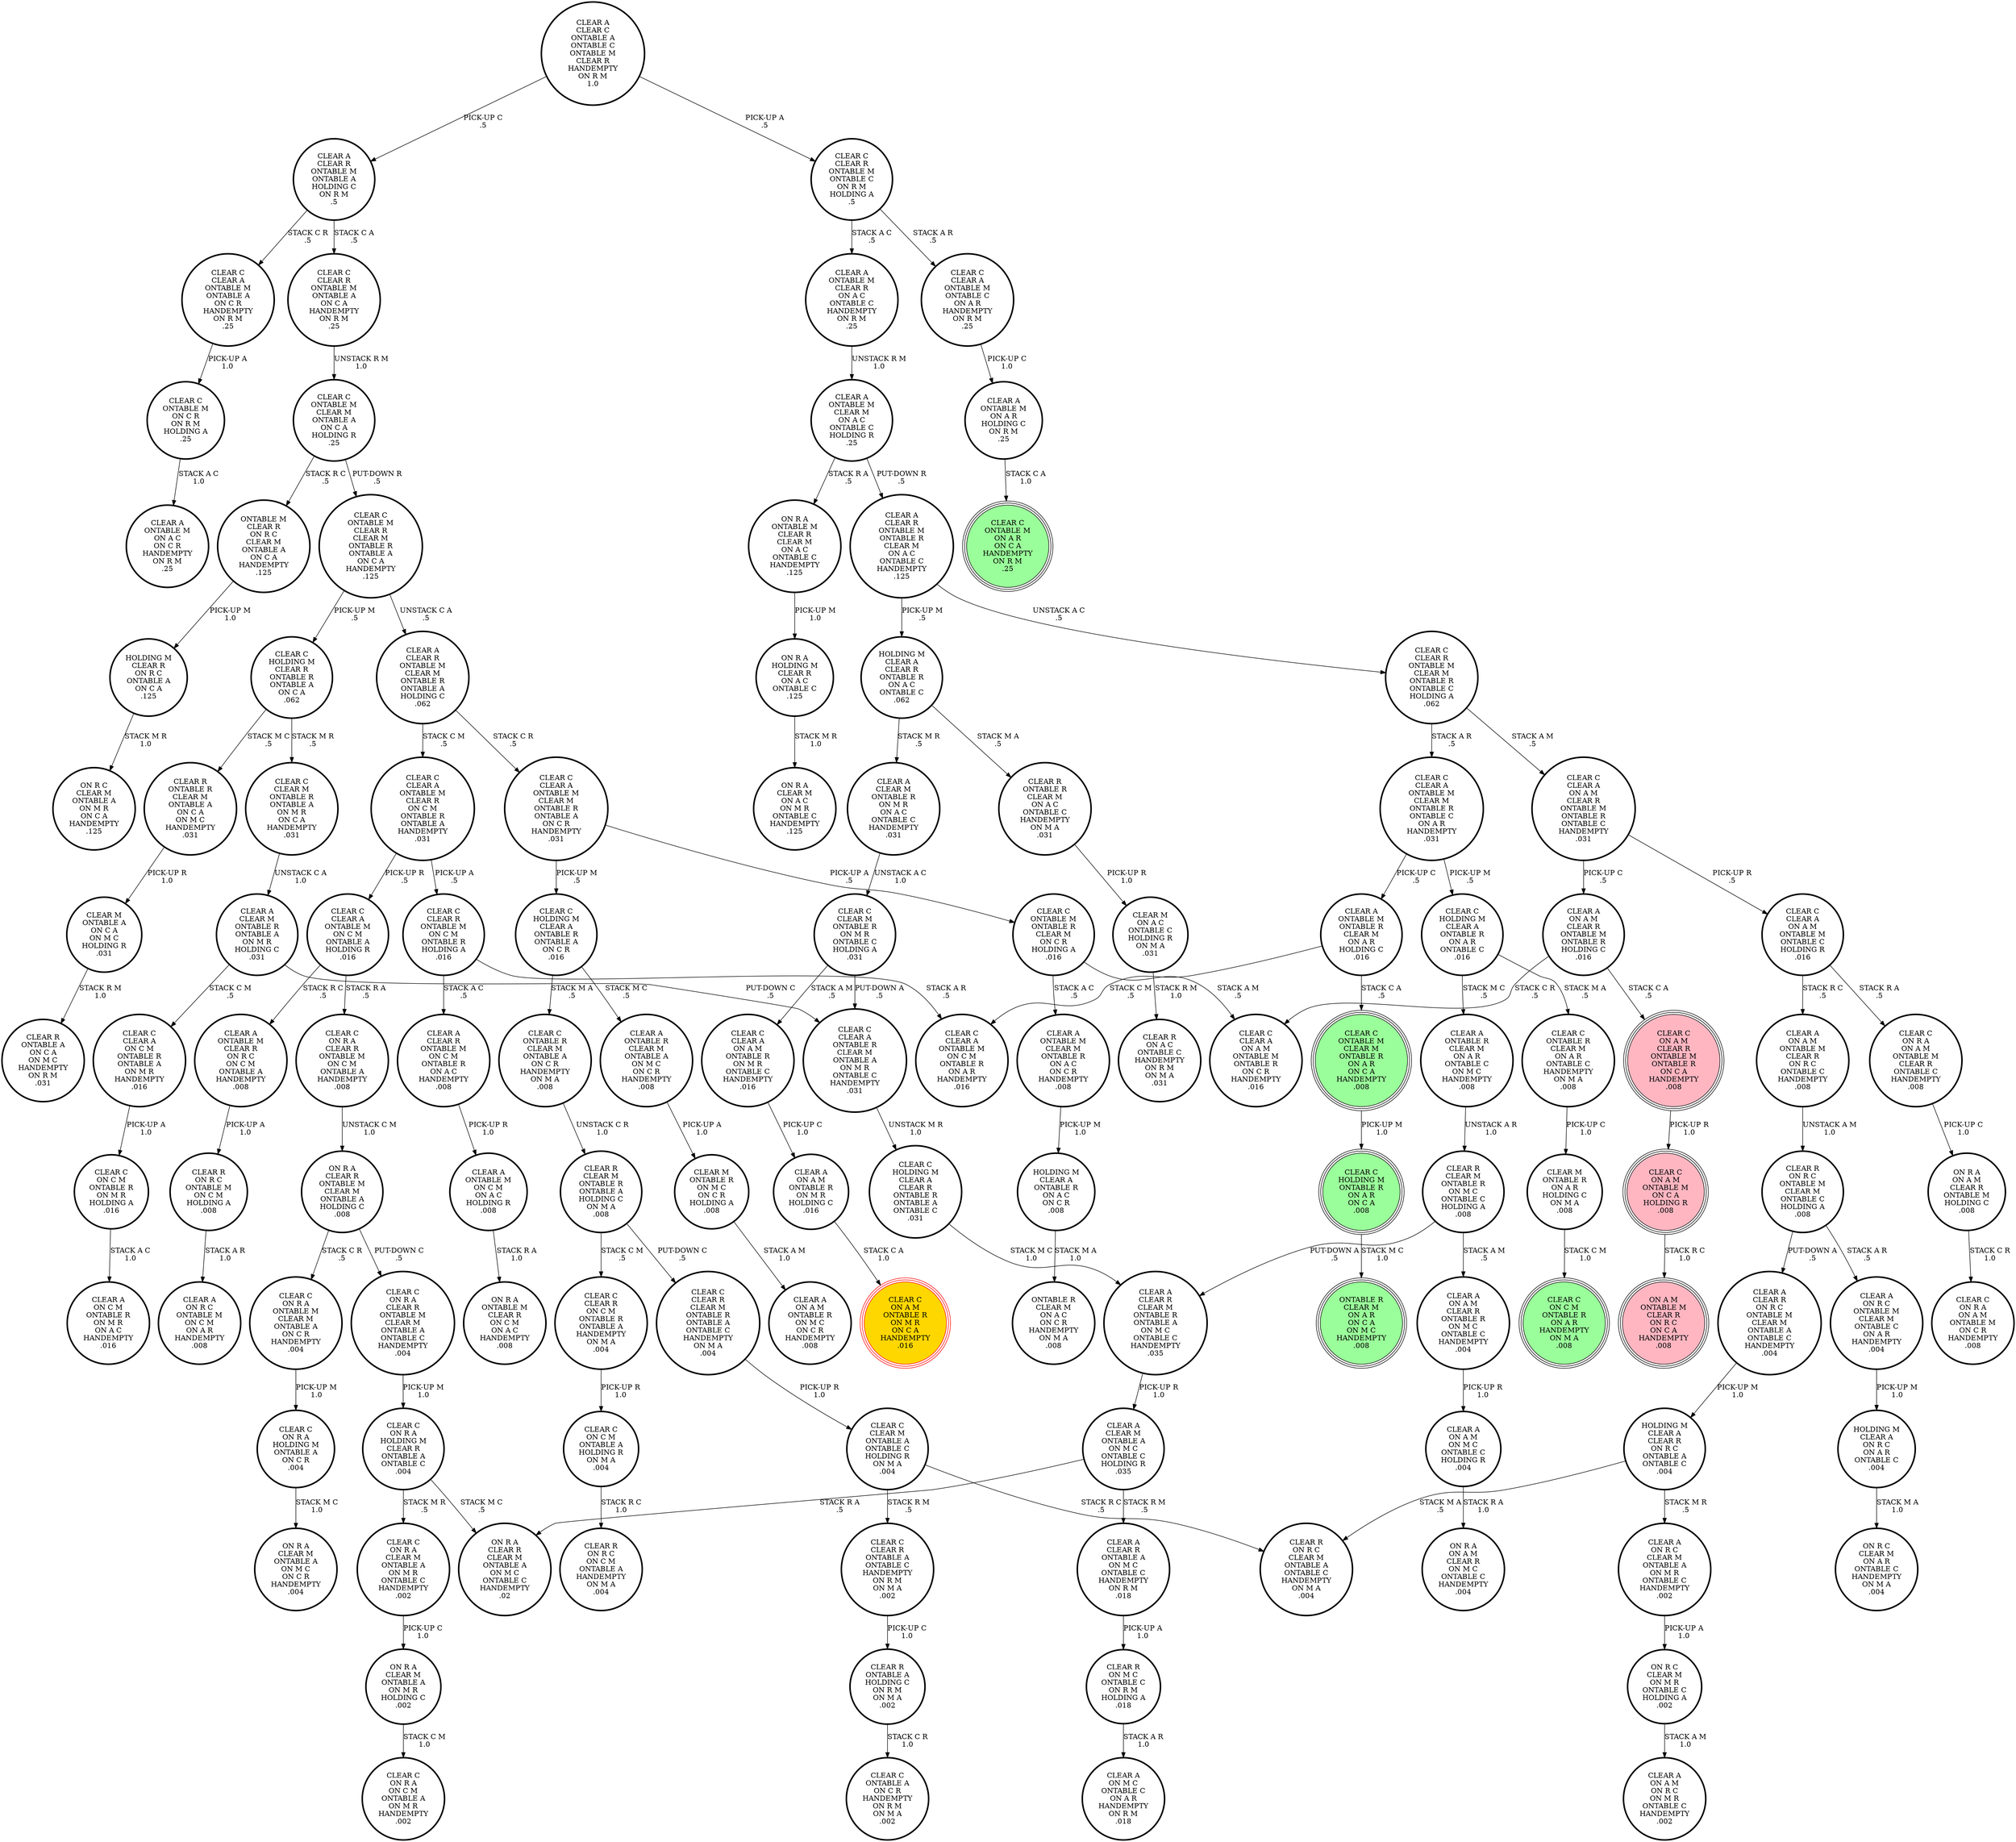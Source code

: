 digraph {
"CLEAR C\nCLEAR A\nONTABLE M\nON C M\nONTABLE A\nHOLDING R\n.016\n" -> "CLEAR A\nONTABLE M\nCLEAR R\nON R C\nON C M\nONTABLE A\nHANDEMPTY\n.008\n"[label="STACK R C\n.5\n"];
"CLEAR C\nCLEAR A\nONTABLE M\nON C M\nONTABLE A\nHOLDING R\n.016\n" -> "CLEAR C\nON R A\nCLEAR R\nONTABLE M\nON C M\nONTABLE A\nHANDEMPTY\n.008\n"[label="STACK R A\n.5\n"];
"CLEAR C\nCLEAR A\nON C M\nONTABLE R\nONTABLE A\nON M R\nHANDEMPTY\n.016\n" -> "CLEAR C\nON C M\nONTABLE R\nON M R\nHOLDING A\n.016\n"[label="PICK-UP A\n1.0\n"];
"CLEAR A\nONTABLE M\nON A R\nHOLDING C\nON R M\n.25\n" -> "CLEAR C\nONTABLE M\nON A R\nON C A\nHANDEMPTY\nON R M\n.25\n"[label="STACK C A\n1.0\n"];
"CLEAR C\nCLEAR A\nON A M\nONTABLE M\nONTABLE C\nHOLDING R\n.016\n" -> "CLEAR C\nON R A\nON A M\nONTABLE M\nCLEAR R\nONTABLE C\nHANDEMPTY\n.008\n"[label="STACK R A\n.5\n"];
"CLEAR C\nCLEAR A\nON A M\nONTABLE M\nONTABLE C\nHOLDING R\n.016\n" -> "CLEAR A\nON A M\nONTABLE M\nCLEAR R\nON R C\nONTABLE C\nHANDEMPTY\n.008\n"[label="STACK R C\n.5\n"];
"HOLDING M\nCLEAR A\nCLEAR R\nONTABLE R\nON A C\nONTABLE C\n.062\n" -> "CLEAR A\nCLEAR M\nONTABLE R\nON M R\nON A C\nONTABLE C\nHANDEMPTY\n.031\n"[label="STACK M R\n.5\n"];
"HOLDING M\nCLEAR A\nCLEAR R\nONTABLE R\nON A C\nONTABLE C\n.062\n" -> "CLEAR R\nONTABLE R\nCLEAR M\nON A C\nONTABLE C\nHANDEMPTY\nON M A\n.031\n"[label="STACK M A\n.5\n"];
"CLEAR C\nCLEAR R\nONTABLE M\nCLEAR M\nONTABLE R\nONTABLE C\nHOLDING A\n.062\n" -> "CLEAR C\nCLEAR A\nON A M\nCLEAR R\nONTABLE M\nONTABLE R\nONTABLE C\nHANDEMPTY\n.031\n"[label="STACK A M\n.5\n"];
"CLEAR C\nCLEAR R\nONTABLE M\nCLEAR M\nONTABLE R\nONTABLE C\nHOLDING A\n.062\n" -> "CLEAR C\nCLEAR A\nONTABLE M\nCLEAR M\nONTABLE R\nONTABLE C\nON A R\nHANDEMPTY\n.031\n"[label="STACK A R\n.5\n"];
"CLEAR C\nON C M\nONTABLE R\nON M R\nHOLDING A\n.016\n" -> "CLEAR A\nON C M\nONTABLE R\nON M R\nON A C\nHANDEMPTY\n.016\n"[label="STACK A C\n1.0\n"];
"CLEAR C\nCLEAR A\nON A M\nONTABLE R\nON M R\nONTABLE C\nHANDEMPTY\n.016\n" -> "CLEAR A\nON A M\nONTABLE R\nON M R\nHOLDING C\n.016\n"[label="PICK-UP C\n1.0\n"];
"CLEAR M\nONTABLE A\nON C A\nON M C\nHOLDING R\n.031\n" -> "CLEAR R\nONTABLE A\nON C A\nON M C\nHANDEMPTY\nON R M\n.031\n"[label="STACK R M\n1.0\n"];
"CLEAR C\nCLEAR A\nON A M\nCLEAR R\nONTABLE M\nONTABLE R\nONTABLE C\nHANDEMPTY\n.031\n" -> "CLEAR A\nON A M\nCLEAR R\nONTABLE M\nONTABLE R\nHOLDING C\n.016\n"[label="PICK-UP C\n.5\n"];
"CLEAR C\nCLEAR A\nON A M\nCLEAR R\nONTABLE M\nONTABLE R\nONTABLE C\nHANDEMPTY\n.031\n" -> "CLEAR C\nCLEAR A\nON A M\nONTABLE M\nONTABLE C\nHOLDING R\n.016\n"[label="PICK-UP R\n.5\n"];
"CLEAR A\nONTABLE M\nCLEAR M\nONTABLE R\nON A C\nON C R\nHANDEMPTY\n.008\n" -> "HOLDING M\nCLEAR A\nONTABLE R\nON A C\nON C R\n.008\n"[label="PICK-UP M\n1.0\n"];
"CLEAR C\nCLEAR A\nONTABLE M\nCLEAR R\nON C M\nONTABLE R\nONTABLE A\nHANDEMPTY\n.031\n" -> "CLEAR C\nCLEAR A\nONTABLE M\nON C M\nONTABLE A\nHOLDING R\n.016\n"[label="PICK-UP R\n.5\n"];
"CLEAR C\nCLEAR A\nONTABLE M\nCLEAR R\nON C M\nONTABLE R\nONTABLE A\nHANDEMPTY\n.031\n" -> "CLEAR C\nCLEAR R\nONTABLE M\nON C M\nONTABLE R\nHOLDING A\n.016\n"[label="PICK-UP A\n.5\n"];
"HOLDING M\nCLEAR A\nCLEAR R\nON R C\nONTABLE A\nONTABLE C\n.004\n" -> "CLEAR A\nON R C\nCLEAR M\nONTABLE A\nON M R\nONTABLE C\nHANDEMPTY\n.002\n"[label="STACK M R\n.5\n"];
"HOLDING M\nCLEAR A\nCLEAR R\nON R C\nONTABLE A\nONTABLE C\n.004\n" -> "CLEAR R\nON R C\nCLEAR M\nONTABLE A\nONTABLE C\nHANDEMPTY\nON M A\n.004\n"[label="STACK M A\n.5\n"];
"CLEAR A\nCLEAR M\nONTABLE A\nON M C\nONTABLE C\nHOLDING R\n.035\n" -> "CLEAR A\nCLEAR R\nONTABLE A\nON M C\nONTABLE C\nHANDEMPTY\nON R M\n.018\n"[label="STACK R M\n.5\n"];
"CLEAR A\nCLEAR M\nONTABLE A\nON M C\nONTABLE C\nHOLDING R\n.035\n" -> "ON R A\nCLEAR R\nCLEAR M\nONTABLE A\nON M C\nONTABLE C\nHANDEMPTY\n.02\n"[label="STACK R A\n.5\n"];
"CLEAR A\nONTABLE R\nCLEAR M\nONTABLE A\nON M C\nON C R\nHANDEMPTY\n.008\n" -> "CLEAR M\nONTABLE R\nON M C\nON C R\nHOLDING A\n.008\n"[label="PICK-UP A\n1.0\n"];
"CLEAR C\nHOLDING M\nCLEAR A\nONTABLE R\nONTABLE A\nON C R\n.016\n" -> "CLEAR A\nONTABLE R\nCLEAR M\nONTABLE A\nON M C\nON C R\nHANDEMPTY\n.008\n"[label="STACK M C\n.5\n"];
"CLEAR C\nHOLDING M\nCLEAR A\nONTABLE R\nONTABLE A\nON C R\n.016\n" -> "CLEAR C\nONTABLE R\nCLEAR M\nONTABLE A\nON C R\nHANDEMPTY\nON M A\n.008\n"[label="STACK M A\n.5\n"];
"CLEAR C\nONTABLE M\nCLEAR R\nCLEAR M\nONTABLE R\nONTABLE A\nON C A\nHANDEMPTY\n.125\n" -> "CLEAR A\nCLEAR R\nONTABLE M\nCLEAR M\nONTABLE R\nONTABLE A\nHOLDING C\n.062\n"[label="UNSTACK C A\n.5\n"];
"CLEAR C\nONTABLE M\nCLEAR R\nCLEAR M\nONTABLE R\nONTABLE A\nON C A\nHANDEMPTY\n.125\n" -> "CLEAR C\nHOLDING M\nCLEAR R\nONTABLE R\nONTABLE A\nON C A\n.062\n"[label="PICK-UP M\n.5\n"];
"HOLDING M\nCLEAR R\nON R C\nONTABLE A\nON C A\n.125\n" -> "ON R C\nCLEAR M\nONTABLE A\nON M R\nON C A\nHANDEMPTY\n.125\n"[label="STACK M R\n1.0\n"];
"CLEAR A\nON A M\nCLEAR R\nONTABLE M\nONTABLE R\nHOLDING C\n.016\n" -> "CLEAR C\nON A M\nCLEAR R\nONTABLE M\nONTABLE R\nON C A\nHANDEMPTY\n.008\n"[label="STACK C A\n.5\n"];
"CLEAR A\nON A M\nCLEAR R\nONTABLE M\nONTABLE R\nHOLDING C\n.016\n" -> "CLEAR C\nCLEAR A\nON A M\nONTABLE M\nONTABLE R\nON C R\nHANDEMPTY\n.016\n"[label="STACK C R\n.5\n"];
"CLEAR A\nONTABLE M\nONTABLE R\nCLEAR M\nON A R\nHOLDING C\n.016\n" -> "CLEAR C\nONTABLE M\nCLEAR M\nONTABLE R\nON A R\nON C A\nHANDEMPTY\n.008\n"[label="STACK C A\n.5\n"];
"CLEAR A\nONTABLE M\nONTABLE R\nCLEAR M\nON A R\nHOLDING C\n.016\n" -> "CLEAR C\nCLEAR A\nONTABLE M\nON C M\nONTABLE R\nON A R\nHANDEMPTY\n.016\n"[label="STACK C M\n.5\n"];
"CLEAR C\nCLEAR R\nONTABLE M\nONTABLE C\nON R M\nHOLDING A\n.5\n" -> "CLEAR C\nCLEAR A\nONTABLE M\nONTABLE C\nON A R\nHANDEMPTY\nON R M\n.25\n"[label="STACK A R\n.5\n"];
"CLEAR C\nCLEAR R\nONTABLE M\nONTABLE C\nON R M\nHOLDING A\n.5\n" -> "CLEAR A\nONTABLE M\nCLEAR R\nON A C\nONTABLE C\nHANDEMPTY\nON R M\n.25\n"[label="STACK A C\n.5\n"];
"CLEAR A\nCLEAR R\nONTABLE M\nCLEAR M\nONTABLE R\nONTABLE A\nHOLDING C\n.062\n" -> "CLEAR C\nCLEAR A\nONTABLE M\nCLEAR M\nONTABLE R\nONTABLE A\nON C R\nHANDEMPTY\n.031\n"[label="STACK C R\n.5\n"];
"CLEAR A\nCLEAR R\nONTABLE M\nCLEAR M\nONTABLE R\nONTABLE A\nHOLDING C\n.062\n" -> "CLEAR C\nCLEAR A\nONTABLE M\nCLEAR R\nON C M\nONTABLE R\nONTABLE A\nHANDEMPTY\n.031\n"[label="STACK C M\n.5\n"];
"ON R A\nONTABLE M\nCLEAR R\nCLEAR M\nON A C\nONTABLE C\nHANDEMPTY\n.125\n" -> "ON R A\nHOLDING M\nCLEAR R\nON A C\nONTABLE C\n.125\n"[label="PICK-UP M\n1.0\n"];
"CLEAR C\nON R A\nONTABLE M\nCLEAR M\nONTABLE A\nON C R\nHANDEMPTY\n.004\n" -> "CLEAR C\nON R A\nHOLDING M\nONTABLE A\nON C R\n.004\n"[label="PICK-UP M\n1.0\n"];
"CLEAR A\nONTABLE M\nCLEAR R\nON A C\nONTABLE C\nHANDEMPTY\nON R M\n.25\n" -> "CLEAR A\nONTABLE M\nCLEAR M\nON A C\nONTABLE C\nHOLDING R\n.25\n"[label="UNSTACK R M\n1.0\n"];
"CLEAR A\nON A M\nONTABLE M\nCLEAR R\nON R C\nONTABLE C\nHANDEMPTY\n.008\n" -> "CLEAR R\nON R C\nONTABLE M\nCLEAR M\nONTABLE C\nHOLDING A\n.008\n"[label="UNSTACK A M\n1.0\n"];
"CLEAR A\nON A M\nONTABLE R\nON M R\nHOLDING C\n.016\n" -> "CLEAR C\nON A M\nONTABLE R\nON M R\nON C A\nHANDEMPTY\n.016\n"[label="STACK C A\n1.0\n"];
"CLEAR R\nON M C\nONTABLE C\nON R M\nHOLDING A\n.018\n" -> "CLEAR A\nON M C\nONTABLE C\nON A R\nHANDEMPTY\nON R M\n.018\n"[label="STACK A R\n1.0\n"];
"HOLDING M\nCLEAR A\nON R C\nON A R\nONTABLE C\n.004\n" -> "ON R C\nCLEAR M\nON A R\nONTABLE C\nHANDEMPTY\nON M A\n.004\n"[label="STACK M A\n1.0\n"];
"CLEAR C\nCLEAR A\nONTABLE M\nCLEAR M\nONTABLE R\nONTABLE A\nON C R\nHANDEMPTY\n.031\n" -> "CLEAR C\nONTABLE M\nONTABLE R\nCLEAR M\nON C R\nHOLDING A\n.016\n"[label="PICK-UP A\n.5\n"];
"CLEAR C\nCLEAR A\nONTABLE M\nCLEAR M\nONTABLE R\nONTABLE A\nON C R\nHANDEMPTY\n.031\n" -> "CLEAR C\nHOLDING M\nCLEAR A\nONTABLE R\nONTABLE A\nON C R\n.016\n"[label="PICK-UP M\n.5\n"];
"CLEAR A\nCLEAR R\nONTABLE A\nON M C\nONTABLE C\nHANDEMPTY\nON R M\n.018\n" -> "CLEAR R\nON M C\nONTABLE C\nON R M\nHOLDING A\n.018\n"[label="PICK-UP A\n1.0\n"];
"CLEAR R\nONTABLE A\nHOLDING C\nON R M\nON M A\n.002\n" -> "CLEAR C\nONTABLE A\nON C R\nHANDEMPTY\nON R M\nON M A\n.002\n"[label="STACK C R\n1.0\n"];
"CLEAR C\nONTABLE R\nCLEAR M\nONTABLE A\nON C R\nHANDEMPTY\nON M A\n.008\n" -> "CLEAR R\nCLEAR M\nONTABLE R\nONTABLE A\nHOLDING C\nON M A\n.008\n"[label="UNSTACK C R\n1.0\n"];
"CLEAR A\nCLEAR R\nONTABLE M\nON C M\nONTABLE R\nON A C\nHANDEMPTY\n.008\n" -> "CLEAR A\nONTABLE M\nON C M\nON A C\nHOLDING R\n.008\n"[label="PICK-UP R\n1.0\n"];
"CLEAR A\nCLEAR R\nONTABLE M\nONTABLE R\nCLEAR M\nON A C\nONTABLE C\nHANDEMPTY\n.125\n" -> "HOLDING M\nCLEAR A\nCLEAR R\nONTABLE R\nON A C\nONTABLE C\n.062\n"[label="PICK-UP M\n.5\n"];
"CLEAR A\nCLEAR R\nONTABLE M\nONTABLE R\nCLEAR M\nON A C\nONTABLE C\nHANDEMPTY\n.125\n" -> "CLEAR C\nCLEAR R\nONTABLE M\nCLEAR M\nONTABLE R\nONTABLE C\nHOLDING A\n.062\n"[label="UNSTACK A C\n.5\n"];
"CLEAR C\nON A M\nONTABLE M\nON C A\nHOLDING R\n.008\n" -> "ON A M\nONTABLE M\nCLEAR R\nON R C\nON C A\nHANDEMPTY\n.008\n"[label="STACK R C\n1.0\n"];
"CLEAR C\nCLEAR R\nONTABLE M\nON C M\nONTABLE R\nHOLDING A\n.016\n" -> "CLEAR A\nCLEAR R\nONTABLE M\nON C M\nONTABLE R\nON A C\nHANDEMPTY\n.008\n"[label="STACK A C\n.5\n"];
"CLEAR C\nCLEAR R\nONTABLE M\nON C M\nONTABLE R\nHOLDING A\n.016\n" -> "CLEAR C\nCLEAR A\nONTABLE M\nON C M\nONTABLE R\nON A R\nHANDEMPTY\n.016\n"[label="STACK A R\n.5\n"];
"CLEAR C\nHOLDING M\nCLEAR A\nONTABLE R\nON A R\nONTABLE C\n.016\n" -> "CLEAR A\nONTABLE R\nCLEAR M\nON A R\nONTABLE C\nON M C\nHANDEMPTY\n.008\n"[label="STACK M C\n.5\n"];
"CLEAR C\nHOLDING M\nCLEAR A\nONTABLE R\nON A R\nONTABLE C\n.016\n" -> "CLEAR C\nONTABLE R\nCLEAR M\nON A R\nONTABLE C\nHANDEMPTY\nON M A\n.008\n"[label="STACK M A\n.5\n"];
"ON R A\nON A M\nCLEAR R\nONTABLE M\nHOLDING C\n.008\n" -> "CLEAR C\nON R A\nON A M\nONTABLE M\nON C R\nHANDEMPTY\n.008\n"[label="STACK C R\n1.0\n"];
"CLEAR C\nCLEAR R\nONTABLE M\nONTABLE A\nON C A\nHANDEMPTY\nON R M\n.25\n" -> "CLEAR C\nONTABLE M\nCLEAR M\nONTABLE A\nON C A\nHOLDING R\n.25\n"[label="UNSTACK R M\n1.0\n"];
"CLEAR A\nCLEAR M\nONTABLE R\nON M R\nON A C\nONTABLE C\nHANDEMPTY\n.031\n" -> "CLEAR C\nCLEAR M\nONTABLE R\nON M R\nONTABLE C\nHOLDING A\n.031\n"[label="UNSTACK A C\n1.0\n"];
"CLEAR R\nON R C\nONTABLE M\nON C M\nHOLDING A\n.008\n" -> "CLEAR A\nON R C\nONTABLE M\nON C M\nON A R\nHANDEMPTY\n.008\n"[label="STACK A R\n1.0\n"];
"CLEAR C\nON R A\nHOLDING M\nCLEAR R\nONTABLE A\nONTABLE C\n.004\n" -> "CLEAR C\nON R A\nCLEAR M\nONTABLE A\nON M R\nONTABLE C\nHANDEMPTY\n.002\n"[label="STACK M R\n.5\n"];
"CLEAR C\nON R A\nHOLDING M\nCLEAR R\nONTABLE A\nONTABLE C\n.004\n" -> "ON R A\nCLEAR R\nCLEAR M\nONTABLE A\nON M C\nONTABLE C\nHANDEMPTY\n.02\n"[label="STACK M C\n.5\n"];
"CLEAR A\nCLEAR R\nONTABLE M\nONTABLE A\nHOLDING C\nON R M\n.5\n" -> "CLEAR C\nCLEAR R\nONTABLE M\nONTABLE A\nON C A\nHANDEMPTY\nON R M\n.25\n"[label="STACK C A\n.5\n"];
"CLEAR A\nCLEAR R\nONTABLE M\nONTABLE A\nHOLDING C\nON R M\n.5\n" -> "CLEAR C\nCLEAR A\nONTABLE M\nONTABLE A\nON C R\nHANDEMPTY\nON R M\n.25\n"[label="STACK C R\n.5\n"];
"CLEAR C\nCLEAR M\nONTABLE R\nON M R\nONTABLE C\nHOLDING A\n.031\n" -> "CLEAR C\nCLEAR A\nONTABLE R\nCLEAR M\nONTABLE A\nON M R\nONTABLE C\nHANDEMPTY\n.031\n"[label="PUT-DOWN A\n.5\n"];
"CLEAR C\nCLEAR M\nONTABLE R\nON M R\nONTABLE C\nHOLDING A\n.031\n" -> "CLEAR C\nCLEAR A\nON A M\nONTABLE R\nON M R\nONTABLE C\nHANDEMPTY\n.016\n"[label="STACK A M\n.5\n"];
"CLEAR C\nHOLDING M\nCLEAR A\nCLEAR R\nONTABLE R\nONTABLE A\nONTABLE C\n.031\n" -> "CLEAR A\nCLEAR R\nCLEAR M\nONTABLE R\nONTABLE A\nON M C\nONTABLE C\nHANDEMPTY\n.035\n"[label="STACK M C\n1.0\n"];
"CLEAR C\nON R A\nCLEAR R\nONTABLE M\nON C M\nONTABLE A\nHANDEMPTY\n.008\n" -> "ON R A\nCLEAR R\nONTABLE M\nCLEAR M\nONTABLE A\nHOLDING C\n.008\n"[label="UNSTACK C M\n1.0\n"];
"CLEAR C\nHOLDING M\nCLEAR R\nONTABLE R\nONTABLE A\nON C A\n.062\n" -> "CLEAR R\nONTABLE R\nCLEAR M\nONTABLE A\nON C A\nON M C\nHANDEMPTY\n.031\n"[label="STACK M C\n.5\n"];
"CLEAR C\nHOLDING M\nCLEAR R\nONTABLE R\nONTABLE A\nON C A\n.062\n" -> "CLEAR C\nCLEAR M\nONTABLE R\nONTABLE A\nON M R\nON C A\nHANDEMPTY\n.031\n"[label="STACK M R\n.5\n"];
"CLEAR C\nON R A\nHOLDING M\nONTABLE A\nON C R\n.004\n" -> "ON R A\nCLEAR M\nONTABLE A\nON M C\nON C R\nHANDEMPTY\n.004\n"[label="STACK M C\n1.0\n"];
"CLEAR A\nONTABLE M\nON C M\nON A C\nHOLDING R\n.008\n" -> "ON R A\nONTABLE M\nCLEAR R\nON C M\nON A C\nHANDEMPTY\n.008\n"[label="STACK R A\n1.0\n"];
"ON R A\nCLEAR R\nONTABLE M\nCLEAR M\nONTABLE A\nHOLDING C\n.008\n" -> "CLEAR C\nON R A\nONTABLE M\nCLEAR M\nONTABLE A\nON C R\nHANDEMPTY\n.004\n"[label="STACK C R\n.5\n"];
"ON R A\nCLEAR R\nONTABLE M\nCLEAR M\nONTABLE A\nHOLDING C\n.008\n" -> "CLEAR C\nON R A\nCLEAR R\nONTABLE M\nCLEAR M\nONTABLE A\nONTABLE C\nHANDEMPTY\n.004\n"[label="PUT-DOWN C\n.5\n"];
"CLEAR A\nCLEAR R\nCLEAR M\nONTABLE R\nONTABLE A\nON M C\nONTABLE C\nHANDEMPTY\n.035\n" -> "CLEAR A\nCLEAR M\nONTABLE A\nON M C\nONTABLE C\nHOLDING R\n.035\n"[label="PICK-UP R\n1.0\n"];
"CLEAR R\nCLEAR M\nONTABLE R\nONTABLE A\nHOLDING C\nON M A\n.008\n" -> "CLEAR C\nCLEAR R\nON C M\nONTABLE R\nONTABLE A\nHANDEMPTY\nON M A\n.004\n"[label="STACK C M\n.5\n"];
"CLEAR R\nCLEAR M\nONTABLE R\nONTABLE A\nHOLDING C\nON M A\n.008\n" -> "CLEAR C\nCLEAR R\nCLEAR M\nONTABLE R\nONTABLE A\nONTABLE C\nHANDEMPTY\nON M A\n.004\n"[label="PUT-DOWN C\n.5\n"];
"CLEAR A\nCLEAR R\nON R C\nONTABLE M\nCLEAR M\nONTABLE A\nONTABLE C\nHANDEMPTY\n.004\n" -> "HOLDING M\nCLEAR A\nCLEAR R\nON R C\nONTABLE A\nONTABLE C\n.004\n"[label="PICK-UP M\n1.0\n"];
"CLEAR R\nONTABLE R\nCLEAR M\nON A C\nONTABLE C\nHANDEMPTY\nON M A\n.031\n" -> "CLEAR M\nON A C\nONTABLE C\nHOLDING R\nON M A\n.031\n"[label="PICK-UP R\n1.0\n"];
"CLEAR A\nON R C\nCLEAR M\nONTABLE A\nON M R\nONTABLE C\nHANDEMPTY\n.002\n" -> "ON R C\nCLEAR M\nON M R\nONTABLE C\nHOLDING A\n.002\n"[label="PICK-UP A\n1.0\n"];
"CLEAR A\nONTABLE M\nCLEAR M\nON A C\nONTABLE C\nHOLDING R\n.25\n" -> "ON R A\nONTABLE M\nCLEAR R\nCLEAR M\nON A C\nONTABLE C\nHANDEMPTY\n.125\n"[label="STACK R A\n.5\n"];
"CLEAR A\nONTABLE M\nCLEAR M\nON A C\nONTABLE C\nHOLDING R\n.25\n" -> "CLEAR A\nCLEAR R\nONTABLE M\nONTABLE R\nCLEAR M\nON A C\nONTABLE C\nHANDEMPTY\n.125\n"[label="PUT-DOWN R\n.5\n"];
"CLEAR C\nCLEAR R\nONTABLE A\nONTABLE C\nHANDEMPTY\nON R M\nON M A\n.002\n" -> "CLEAR R\nONTABLE A\nHOLDING C\nON R M\nON M A\n.002\n"[label="PICK-UP C\n1.0\n"];
"CLEAR C\nONTABLE M\nONTABLE R\nCLEAR M\nON C R\nHOLDING A\n.016\n" -> "CLEAR A\nONTABLE M\nCLEAR M\nONTABLE R\nON A C\nON C R\nHANDEMPTY\n.008\n"[label="STACK A C\n.5\n"];
"CLEAR C\nONTABLE M\nONTABLE R\nCLEAR M\nON C R\nHOLDING A\n.016\n" -> "CLEAR C\nCLEAR A\nON A M\nONTABLE M\nONTABLE R\nON C R\nHANDEMPTY\n.016\n"[label="STACK A M\n.5\n"];
"CLEAR C\nON A M\nCLEAR R\nONTABLE M\nONTABLE R\nON C A\nHANDEMPTY\n.008\n" -> "CLEAR C\nON A M\nONTABLE M\nON C A\nHOLDING R\n.008\n"[label="PICK-UP R\n1.0\n"];
"CLEAR C\nON R A\nCLEAR R\nONTABLE M\nCLEAR M\nONTABLE A\nONTABLE C\nHANDEMPTY\n.004\n" -> "CLEAR C\nON R A\nHOLDING M\nCLEAR R\nONTABLE A\nONTABLE C\n.004\n"[label="PICK-UP M\n1.0\n"];
"CLEAR R\nON R C\nONTABLE M\nCLEAR M\nONTABLE C\nHOLDING A\n.008\n" -> "CLEAR A\nCLEAR R\nON R C\nONTABLE M\nCLEAR M\nONTABLE A\nONTABLE C\nHANDEMPTY\n.004\n"[label="PUT-DOWN A\n.5\n"];
"CLEAR R\nON R C\nONTABLE M\nCLEAR M\nONTABLE C\nHOLDING A\n.008\n" -> "CLEAR A\nON R C\nONTABLE M\nCLEAR M\nONTABLE C\nON A R\nHANDEMPTY\n.004\n"[label="STACK A R\n.5\n"];
"CLEAR A\nON A M\nON M C\nONTABLE C\nHOLDING R\n.004\n" -> "ON R A\nON A M\nCLEAR R\nON M C\nONTABLE C\nHANDEMPTY\n.004\n"[label="STACK R A\n1.0\n"];
"CLEAR C\nON R A\nCLEAR M\nONTABLE A\nON M R\nONTABLE C\nHANDEMPTY\n.002\n" -> "ON R A\nCLEAR M\nONTABLE A\nON M R\nHOLDING C\n.002\n"[label="PICK-UP C\n1.0\n"];
"CLEAR C\nCLEAR M\nONTABLE A\nONTABLE C\nHOLDING R\nON M A\n.004\n" -> "CLEAR C\nCLEAR R\nONTABLE A\nONTABLE C\nHANDEMPTY\nON R M\nON M A\n.002\n"[label="STACK R M\n.5\n"];
"CLEAR C\nCLEAR M\nONTABLE A\nONTABLE C\nHOLDING R\nON M A\n.004\n" -> "CLEAR R\nON R C\nCLEAR M\nONTABLE A\nONTABLE C\nHANDEMPTY\nON M A\n.004\n"[label="STACK R C\n.5\n"];
"CLEAR C\nCLEAR A\nONTABLE R\nCLEAR M\nONTABLE A\nON M R\nONTABLE C\nHANDEMPTY\n.031\n" -> "CLEAR C\nHOLDING M\nCLEAR A\nCLEAR R\nONTABLE R\nONTABLE A\nONTABLE C\n.031\n"[label="UNSTACK M R\n1.0\n"];
"ONTABLE M\nCLEAR R\nON R C\nCLEAR M\nONTABLE A\nON C A\nHANDEMPTY\n.125\n" -> "HOLDING M\nCLEAR R\nON R C\nONTABLE A\nON C A\n.125\n"[label="PICK-UP M\n1.0\n"];
"CLEAR C\nCLEAR A\nONTABLE M\nONTABLE A\nON C R\nHANDEMPTY\nON R M\n.25\n" -> "CLEAR C\nONTABLE M\nON C R\nON R M\nHOLDING A\n.25\n"[label="PICK-UP A\n1.0\n"];
"CLEAR R\nCLEAR M\nONTABLE R\nON M C\nONTABLE C\nHOLDING A\n.008\n" -> "CLEAR A\nCLEAR R\nCLEAR M\nONTABLE R\nONTABLE A\nON M C\nONTABLE C\nHANDEMPTY\n.035\n"[label="PUT-DOWN A\n.5\n"];
"CLEAR R\nCLEAR M\nONTABLE R\nON M C\nONTABLE C\nHOLDING A\n.008\n" -> "CLEAR A\nON A M\nCLEAR R\nONTABLE R\nON M C\nONTABLE C\nHANDEMPTY\n.004\n"[label="STACK A M\n.5\n"];
"ON R A\nHOLDING M\nCLEAR R\nON A C\nONTABLE C\n.125\n" -> "ON R A\nCLEAR M\nON A C\nON M R\nONTABLE C\nHANDEMPTY\n.125\n"[label="STACK M R\n1.0\n"];
"CLEAR C\nCLEAR A\nONTABLE M\nONTABLE C\nON A R\nHANDEMPTY\nON R M\n.25\n" -> "CLEAR A\nONTABLE M\nON A R\nHOLDING C\nON R M\n.25\n"[label="PICK-UP C\n1.0\n"];
"CLEAR C\nONTABLE R\nCLEAR M\nON A R\nONTABLE C\nHANDEMPTY\nON M A\n.008\n" -> "CLEAR M\nONTABLE R\nON A R\nHOLDING C\nON M A\n.008\n"[label="PICK-UP C\n1.0\n"];
"CLEAR A\nONTABLE M\nCLEAR R\nON R C\nON C M\nONTABLE A\nHANDEMPTY\n.008\n" -> "CLEAR R\nON R C\nONTABLE M\nON C M\nHOLDING A\n.008\n"[label="PICK-UP A\n1.0\n"];
"CLEAR C\nON C M\nONTABLE A\nHOLDING R\nON M A\n.004\n" -> "CLEAR R\nON R C\nON C M\nONTABLE A\nHANDEMPTY\nON M A\n.004\n"[label="STACK R C\n1.0\n"];
"CLEAR A\nCLEAR M\nONTABLE R\nONTABLE A\nON M R\nHOLDING C\n.031\n" -> "CLEAR C\nCLEAR A\nONTABLE R\nCLEAR M\nONTABLE A\nON M R\nONTABLE C\nHANDEMPTY\n.031\n"[label="PUT-DOWN C\n.5\n"];
"CLEAR A\nCLEAR M\nONTABLE R\nONTABLE A\nON M R\nHOLDING C\n.031\n" -> "CLEAR C\nCLEAR A\nON C M\nONTABLE R\nONTABLE A\nON M R\nHANDEMPTY\n.016\n"[label="STACK C M\n.5\n"];
"CLEAR C\nONTABLE M\nCLEAR M\nONTABLE R\nON A R\nON C A\nHANDEMPTY\n.008\n" -> "CLEAR C\nHOLDING M\nONTABLE R\nON A R\nON C A\n.008\n"[label="PICK-UP M\n1.0\n"];
"CLEAR R\nONTABLE R\nCLEAR M\nONTABLE A\nON C A\nON M C\nHANDEMPTY\n.031\n" -> "CLEAR M\nONTABLE A\nON C A\nON M C\nHOLDING R\n.031\n"[label="PICK-UP R\n1.0\n"];
"CLEAR A\nONTABLE R\nCLEAR M\nON A R\nONTABLE C\nON M C\nHANDEMPTY\n.008\n" -> "CLEAR R\nCLEAR M\nONTABLE R\nON M C\nONTABLE C\nHOLDING A\n.008\n"[label="UNSTACK A R\n1.0\n"];
"CLEAR M\nONTABLE R\nON M C\nON C R\nHOLDING A\n.008\n" -> "CLEAR A\nON A M\nONTABLE R\nON M C\nON C R\nHANDEMPTY\n.008\n"[label="STACK A M\n1.0\n"];
"ON R C\nCLEAR M\nON M R\nONTABLE C\nHOLDING A\n.002\n" -> "CLEAR A\nON A M\nON R C\nON M R\nONTABLE C\nHANDEMPTY\n.002\n"[label="STACK A M\n1.0\n"];
"CLEAR C\nHOLDING M\nONTABLE R\nON A R\nON C A\n.008\n" -> "ONTABLE R\nCLEAR M\nON A R\nON C A\nON M C\nHANDEMPTY\n.008\n"[label="STACK M C\n1.0\n"];
"CLEAR C\nONTABLE M\nCLEAR M\nONTABLE A\nON C A\nHOLDING R\n.25\n" -> "ONTABLE M\nCLEAR R\nON R C\nCLEAR M\nONTABLE A\nON C A\nHANDEMPTY\n.125\n"[label="STACK R C\n.5\n"];
"CLEAR C\nONTABLE M\nCLEAR M\nONTABLE A\nON C A\nHOLDING R\n.25\n" -> "CLEAR C\nONTABLE M\nCLEAR R\nCLEAR M\nONTABLE R\nONTABLE A\nON C A\nHANDEMPTY\n.125\n"[label="PUT-DOWN R\n.5\n"];
"CLEAR A\nON R C\nONTABLE M\nCLEAR M\nONTABLE C\nON A R\nHANDEMPTY\n.004\n" -> "HOLDING M\nCLEAR A\nON R C\nON A R\nONTABLE C\n.004\n"[label="PICK-UP M\n1.0\n"];
"CLEAR M\nON A C\nONTABLE C\nHOLDING R\nON M A\n.031\n" -> "CLEAR R\nON A C\nONTABLE C\nHANDEMPTY\nON R M\nON M A\n.031\n"[label="STACK R M\n1.0\n"];
"CLEAR C\nCLEAR R\nON C M\nONTABLE R\nONTABLE A\nHANDEMPTY\nON M A\n.004\n" -> "CLEAR C\nON C M\nONTABLE A\nHOLDING R\nON M A\n.004\n"[label="PICK-UP R\n1.0\n"];
"CLEAR C\nCLEAR R\nCLEAR M\nONTABLE R\nONTABLE A\nONTABLE C\nHANDEMPTY\nON M A\n.004\n" -> "CLEAR C\nCLEAR M\nONTABLE A\nONTABLE C\nHOLDING R\nON M A\n.004\n"[label="PICK-UP R\n1.0\n"];
"ON R A\nCLEAR M\nONTABLE A\nON M R\nHOLDING C\n.002\n" -> "CLEAR C\nON R A\nON C M\nONTABLE A\nON M R\nHANDEMPTY\n.002\n"[label="STACK C M\n1.0\n"];
"CLEAR A\nON A M\nCLEAR R\nONTABLE R\nON M C\nONTABLE C\nHANDEMPTY\n.004\n" -> "CLEAR A\nON A M\nON M C\nONTABLE C\nHOLDING R\n.004\n"[label="PICK-UP R\n1.0\n"];
"CLEAR C\nON R A\nON A M\nONTABLE M\nCLEAR R\nONTABLE C\nHANDEMPTY\n.008\n" -> "ON R A\nON A M\nCLEAR R\nONTABLE M\nHOLDING C\n.008\n"[label="PICK-UP C\n1.0\n"];
"CLEAR M\nONTABLE R\nON A R\nHOLDING C\nON M A\n.008\n" -> "CLEAR C\nON C M\nONTABLE R\nON A R\nHANDEMPTY\nON M A\n.008\n"[label="STACK C M\n1.0\n"];
"HOLDING M\nCLEAR A\nONTABLE R\nON A C\nON C R\n.008\n" -> "ONTABLE R\nCLEAR M\nON A C\nON C R\nHANDEMPTY\nON M A\n.008\n"[label="STACK M A\n1.0\n"];
"CLEAR C\nCLEAR A\nONTABLE M\nCLEAR M\nONTABLE R\nONTABLE C\nON A R\nHANDEMPTY\n.031\n" -> "CLEAR A\nONTABLE M\nONTABLE R\nCLEAR M\nON A R\nHOLDING C\n.016\n"[label="PICK-UP C\n.5\n"];
"CLEAR C\nCLEAR A\nONTABLE M\nCLEAR M\nONTABLE R\nONTABLE C\nON A R\nHANDEMPTY\n.031\n" -> "CLEAR C\nHOLDING M\nCLEAR A\nONTABLE R\nON A R\nONTABLE C\n.016\n"[label="PICK-UP M\n.5\n"];
"CLEAR C\nONTABLE M\nON C R\nON R M\nHOLDING A\n.25\n" -> "CLEAR A\nONTABLE M\nON A C\nON C R\nHANDEMPTY\nON R M\n.25\n"[label="STACK A C\n1.0\n"];
"CLEAR A\nCLEAR C\nONTABLE A\nONTABLE C\nONTABLE M\nCLEAR R\nHANDEMPTY\nON R M\n1.0\n" -> "CLEAR A\nCLEAR R\nONTABLE M\nONTABLE A\nHOLDING C\nON R M\n.5\n"[label="PICK-UP C\n.5\n"];
"CLEAR A\nCLEAR C\nONTABLE A\nONTABLE C\nONTABLE M\nCLEAR R\nHANDEMPTY\nON R M\n1.0\n" -> "CLEAR C\nCLEAR R\nONTABLE M\nONTABLE C\nON R M\nHOLDING A\n.5\n"[label="PICK-UP A\n.5\n"];
"CLEAR C\nCLEAR M\nONTABLE R\nONTABLE A\nON M R\nON C A\nHANDEMPTY\n.031\n" -> "CLEAR A\nCLEAR M\nONTABLE R\nONTABLE A\nON M R\nHOLDING C\n.031\n"[label="UNSTACK C A\n1.0\n"];
"CLEAR C\nCLEAR A\nONTABLE M\nON C M\nONTABLE R\nON A R\nHANDEMPTY\n.016\n" [shape=circle, penwidth=3];
"CLEAR R\nON R C\nON C M\nONTABLE A\nHANDEMPTY\nON M A\n.004\n" [shape=circle, penwidth=3];
"CLEAR R\nON A C\nONTABLE C\nHANDEMPTY\nON R M\nON M A\n.031\n" [shape=circle, penwidth=3];
"CLEAR A\nON C M\nONTABLE R\nON M R\nON A C\nHANDEMPTY\n.016\n" [shape=circle, penwidth=3];
"ON A M\nONTABLE M\nCLEAR R\nON R C\nON C A\nHANDEMPTY\n.008\n" [shape=circle, style=filled, fillcolor=lightpink, peripheries=3];
"CLEAR C\nON R A\nON C M\nONTABLE A\nON M R\nHANDEMPTY\n.002\n" [shape=circle, penwidth=3];
"ON R A\nON A M\nCLEAR R\nON M C\nONTABLE C\nHANDEMPTY\n.004\n" [shape=circle, penwidth=3];
"ON R A\nCLEAR R\nCLEAR M\nONTABLE A\nON M C\nONTABLE C\nHANDEMPTY\n.02\n" [shape=circle, penwidth=3];
"ONTABLE R\nCLEAR M\nON A C\nON C R\nHANDEMPTY\nON M A\n.008\n" [shape=circle, penwidth=3];
"CLEAR C\nON R A\nON A M\nONTABLE M\nON C R\nHANDEMPTY\n.008\n" [shape=circle, penwidth=3];
"CLEAR C\nON A M\nONTABLE R\nON M R\nON C A\nHANDEMPTY\n.016\n" [shape=circle, style=filled color=red, fillcolor=gold, peripheries=3];
"CLEAR A\nON A M\nON R C\nON M R\nONTABLE C\nHANDEMPTY\n.002\n" [shape=circle, penwidth=3];
"ON R A\nCLEAR M\nONTABLE A\nON M C\nON C R\nHANDEMPTY\n.004\n" [shape=circle, penwidth=3];
"ON R A\nCLEAR M\nON A C\nON M R\nONTABLE C\nHANDEMPTY\n.125\n" [shape=circle, penwidth=3];
"ON R A\nONTABLE M\nCLEAR R\nON C M\nON A C\nHANDEMPTY\n.008\n" [shape=circle, penwidth=3];
"CLEAR A\nON M C\nONTABLE C\nON A R\nHANDEMPTY\nON R M\n.018\n" [shape=circle, penwidth=3];
"CLEAR A\nON A M\nONTABLE R\nON M C\nON C R\nHANDEMPTY\n.008\n" [shape=circle, penwidth=3];
"CLEAR R\nONTABLE A\nON C A\nON M C\nHANDEMPTY\nON R M\n.031\n" [shape=circle, penwidth=3];
"CLEAR R\nON R C\nCLEAR M\nONTABLE A\nONTABLE C\nHANDEMPTY\nON M A\n.004\n" [shape=circle, penwidth=3];
"CLEAR A\nONTABLE M\nON A C\nON C R\nHANDEMPTY\nON R M\n.25\n" [shape=circle, penwidth=3];
"CLEAR C\nONTABLE A\nON C R\nHANDEMPTY\nON R M\nON M A\n.002\n" [shape=circle, penwidth=3];
"ONTABLE R\nCLEAR M\nON A R\nON C A\nON M C\nHANDEMPTY\n.008\n" [shape=circle, style=filled, fillcolor=palegreen1, peripheries=3];
"CLEAR C\nON C M\nONTABLE R\nON A R\nHANDEMPTY\nON M A\n.008\n" [shape=circle, style=filled, fillcolor=palegreen1, peripheries=3];
"ON R C\nCLEAR M\nON A R\nONTABLE C\nHANDEMPTY\nON M A\n.004\n" [shape=circle, penwidth=3];
"CLEAR C\nCLEAR A\nON A M\nONTABLE M\nONTABLE R\nON C R\nHANDEMPTY\n.016\n" [shape=circle, penwidth=3];
"CLEAR C\nONTABLE M\nON A R\nON C A\nHANDEMPTY\nON R M\n.25\n" [shape=circle, style=filled, fillcolor=palegreen1, peripheries=3];
"CLEAR A\nON R C\nONTABLE M\nON C M\nON A R\nHANDEMPTY\n.008\n" [shape=circle, penwidth=3];
"ON R C\nCLEAR M\nONTABLE A\nON M R\nON C A\nHANDEMPTY\n.125\n" [shape=circle, penwidth=3];
"CLEAR A\nONTABLE M\nCLEAR R\nON R C\nON C M\nONTABLE A\nHANDEMPTY\n.008\n" [shape=circle, penwidth=3];
"CLEAR C\nCLEAR R\nONTABLE M\nONTABLE C\nON R M\nHOLDING A\n.5\n" [shape=circle, penwidth=3];
"CLEAR C\nCLEAR A\nONTABLE M\nON C M\nONTABLE R\nON A R\nHANDEMPTY\n.016\n" [shape=circle, penwidth=3];
"CLEAR C\nCLEAR A\nON C M\nONTABLE R\nONTABLE A\nON M R\nHANDEMPTY\n.016\n" [shape=circle, penwidth=3];
"CLEAR C\nON A M\nCLEAR R\nONTABLE M\nONTABLE R\nON C A\nHANDEMPTY\n.008\n" [shape=circle, style=filled, fillcolor=lightpink, peripheries=3];
"CLEAR A\nON R C\nONTABLE M\nCLEAR M\nONTABLE C\nON A R\nHANDEMPTY\n.004\n" [shape=circle, penwidth=3];
"CLEAR C\nCLEAR R\nONTABLE A\nONTABLE C\nHANDEMPTY\nON R M\nON M A\n.002\n" [shape=circle, penwidth=3];
"CLEAR A\nONTABLE R\nCLEAR M\nONTABLE A\nON M C\nON C R\nHANDEMPTY\n.008\n" [shape=circle, penwidth=3];
"CLEAR C\nCLEAR A\nONTABLE M\nON C M\nONTABLE A\nHOLDING R\n.016\n" [shape=circle, penwidth=3];
"CLEAR A\nCLEAR R\nONTABLE A\nON M C\nONTABLE C\nHANDEMPTY\nON R M\n.018\n" [shape=circle, penwidth=3];
"CLEAR C\nHOLDING M\nCLEAR A\nONTABLE R\nON A R\nONTABLE C\n.016\n" [shape=circle, penwidth=3];
"CLEAR A\nON A M\nONTABLE R\nON M R\nHOLDING C\n.016\n" [shape=circle, penwidth=3];
"CLEAR R\nCLEAR M\nONTABLE R\nONTABLE A\nHOLDING C\nON M A\n.008\n" [shape=circle, penwidth=3];
"CLEAR R\nON R C\nON C M\nONTABLE A\nHANDEMPTY\nON M A\n.004\n" [shape=circle, penwidth=3];
"CLEAR A\nONTABLE R\nCLEAR M\nON A R\nONTABLE C\nON M C\nHANDEMPTY\n.008\n" [shape=circle, penwidth=3];
"CLEAR C\nON R A\nON A M\nONTABLE M\nCLEAR R\nONTABLE C\nHANDEMPTY\n.008\n" [shape=circle, penwidth=3];
"CLEAR C\nCLEAR R\nON C M\nONTABLE R\nONTABLE A\nHANDEMPTY\nON M A\n.004\n" [shape=circle, penwidth=3];
"CLEAR C\nON C M\nONTABLE A\nHOLDING R\nON M A\n.004\n" [shape=circle, penwidth=3];
"CLEAR R\nON A C\nONTABLE C\nHANDEMPTY\nON R M\nON M A\n.031\n" [shape=circle, penwidth=3];
"CLEAR A\nON C M\nONTABLE R\nON M R\nON A C\nHANDEMPTY\n.016\n" [shape=circle, penwidth=3];
"ON A M\nONTABLE M\nCLEAR R\nON R C\nON C A\nHANDEMPTY\n.008\n" [shape=circle, style=filled, fillcolor=lightpink, peripheries=3];
"CLEAR C\nCLEAR R\nONTABLE M\nON C M\nONTABLE R\nHOLDING A\n.016\n" [shape=circle, penwidth=3];
"CLEAR M\nONTABLE A\nON C A\nON M C\nHOLDING R\n.031\n" [shape=circle, penwidth=3];
"CLEAR C\nON R A\nCLEAR R\nONTABLE M\nCLEAR M\nONTABLE A\nONTABLE C\nHANDEMPTY\n.004\n" [shape=circle, penwidth=3];
"CLEAR C\nONTABLE M\nCLEAR R\nCLEAR M\nONTABLE R\nONTABLE A\nON C A\nHANDEMPTY\n.125\n" [shape=circle, penwidth=3];
"CLEAR R\nONTABLE R\nCLEAR M\nON A C\nONTABLE C\nHANDEMPTY\nON M A\n.031\n" [shape=circle, penwidth=3];
"CLEAR C\nCLEAR R\nCLEAR M\nONTABLE R\nONTABLE A\nONTABLE C\nHANDEMPTY\nON M A\n.004\n" [shape=circle, penwidth=3];
"CLEAR C\nON R A\nON C M\nONTABLE A\nON M R\nHANDEMPTY\n.002\n" [shape=circle, penwidth=3];
"ON R A\nCLEAR R\nONTABLE M\nCLEAR M\nONTABLE A\nHOLDING C\n.008\n" [shape=circle, penwidth=3];
"CLEAR C\nCLEAR A\nONTABLE M\nCLEAR R\nON C M\nONTABLE R\nONTABLE A\nHANDEMPTY\n.031\n" [shape=circle, penwidth=3];
"CLEAR C\nON A M\nONTABLE M\nON C A\nHOLDING R\n.008\n" [shape=circle, style=filled, fillcolor=lightpink, peripheries=3];
"CLEAR C\nCLEAR R\nONTABLE M\nONTABLE A\nON C A\nHANDEMPTY\nON R M\n.25\n" [shape=circle, penwidth=3];
"ON R A\nON A M\nCLEAR R\nON M C\nONTABLE C\nHANDEMPTY\n.004\n" [shape=circle, penwidth=3];
"CLEAR C\nCLEAR A\nONTABLE M\nONTABLE C\nON A R\nHANDEMPTY\nON R M\n.25\n" [shape=circle, penwidth=3];
"CLEAR A\nCLEAR R\nONTABLE M\nONTABLE R\nCLEAR M\nON A C\nONTABLE C\nHANDEMPTY\n.125\n" [shape=circle, penwidth=3];
"CLEAR C\nCLEAR A\nON A M\nCLEAR R\nONTABLE M\nONTABLE R\nONTABLE C\nHANDEMPTY\n.031\n" [shape=circle, penwidth=3];
"CLEAR A\nCLEAR R\nONTABLE M\nON C M\nONTABLE R\nON A C\nHANDEMPTY\n.008\n" [shape=circle, penwidth=3];
"ON R A\nHOLDING M\nCLEAR R\nON A C\nONTABLE C\n.125\n" [shape=circle, penwidth=3];
"CLEAR A\nON A M\nCLEAR R\nONTABLE M\nONTABLE R\nHOLDING C\n.016\n" [shape=circle, penwidth=3];
"CLEAR M\nONTABLE R\nON A R\nHOLDING C\nON M A\n.008\n" [shape=circle, penwidth=3];
"ON R A\nCLEAR R\nCLEAR M\nONTABLE A\nON M C\nONTABLE C\nHANDEMPTY\n.02\n" [shape=circle, penwidth=3];
"CLEAR C\nHOLDING M\nCLEAR R\nONTABLE R\nONTABLE A\nON C A\n.062\n" [shape=circle, penwidth=3];
"CLEAR C\nON R A\nHOLDING M\nCLEAR R\nONTABLE A\nONTABLE C\n.004\n" [shape=circle, penwidth=3];
"CLEAR C\nONTABLE M\nON C R\nON R M\nHOLDING A\n.25\n" [shape=circle, penwidth=3];
"CLEAR C\nCLEAR R\nONTABLE M\nCLEAR M\nONTABLE R\nONTABLE C\nHOLDING A\n.062\n" [shape=circle, penwidth=3];
"CLEAR C\nCLEAR M\nONTABLE R\nONTABLE A\nON M R\nON C A\nHANDEMPTY\n.031\n" [shape=circle, penwidth=3];
"CLEAR A\nCLEAR R\nCLEAR M\nONTABLE R\nONTABLE A\nON M C\nONTABLE C\nHANDEMPTY\n.035\n" [shape=circle, penwidth=3];
"ONTABLE R\nCLEAR M\nON A C\nON C R\nHANDEMPTY\nON M A\n.008\n" [shape=circle, penwidth=3];
"CLEAR C\nON R A\nON A M\nONTABLE M\nON C R\nHANDEMPTY\n.008\n" [shape=circle, penwidth=3];
"CLEAR A\nONTABLE M\nONTABLE R\nCLEAR M\nON A R\nHOLDING C\n.016\n" [shape=circle, penwidth=3];
"CLEAR A\nONTABLE M\nON A R\nHOLDING C\nON R M\n.25\n" [shape=circle, penwidth=3];
"CLEAR R\nONTABLE R\nCLEAR M\nONTABLE A\nON C A\nON M C\nHANDEMPTY\n.031\n" [shape=circle, penwidth=3];
"ON R A\nON A M\nCLEAR R\nONTABLE M\nHOLDING C\n.008\n" [shape=circle, penwidth=3];
"CLEAR A\nCLEAR R\nONTABLE M\nCLEAR M\nONTABLE R\nONTABLE A\nHOLDING C\n.062\n" [shape=circle, penwidth=3];
"CLEAR C\nON A M\nONTABLE R\nON M R\nON C A\nHANDEMPTY\n.016\n" [shape=circle, style=filled color=red, fillcolor=gold, peripheries=3];
"CLEAR A\nON R C\nCLEAR M\nONTABLE A\nON M R\nONTABLE C\nHANDEMPTY\n.002\n" [shape=circle, penwidth=3];
"CLEAR A\nON A M\nON R C\nON M R\nONTABLE C\nHANDEMPTY\n.002\n" [shape=circle, penwidth=3];
"CLEAR R\nON R C\nONTABLE M\nCLEAR M\nONTABLE C\nHOLDING A\n.008\n" [shape=circle, penwidth=3];
"CLEAR C\nHOLDING M\nCLEAR A\nONTABLE R\nONTABLE A\nON C R\n.016\n" [shape=circle, penwidth=3];
"HOLDING M\nCLEAR R\nON R C\nONTABLE A\nON C A\n.125\n" [shape=circle, penwidth=3];
"ON R A\nCLEAR M\nONTABLE A\nON M C\nON C R\nHANDEMPTY\n.004\n" [shape=circle, penwidth=3];
"CLEAR A\nONTABLE M\nCLEAR R\nON A C\nONTABLE C\nHANDEMPTY\nON R M\n.25\n" [shape=circle, penwidth=3];
"CLEAR A\nONTABLE M\nCLEAR M\nON A C\nONTABLE C\nHOLDING R\n.25\n" [shape=circle, penwidth=3];
"HOLDING M\nCLEAR A\nCLEAR R\nONTABLE R\nON A C\nONTABLE C\n.062\n" [shape=circle, penwidth=3];
"CLEAR R\nON R C\nONTABLE M\nON C M\nHOLDING A\n.008\n" [shape=circle, penwidth=3];
"ON R C\nCLEAR M\nON M R\nONTABLE C\nHOLDING A\n.002\n" [shape=circle, penwidth=3];
"CLEAR C\nHOLDING M\nCLEAR A\nCLEAR R\nONTABLE R\nONTABLE A\nONTABLE C\n.031\n" [shape=circle, penwidth=3];
"HOLDING M\nCLEAR A\nON R C\nON A R\nONTABLE C\n.004\n" [shape=circle, penwidth=3];
"CLEAR C\nCLEAR A\nON A M\nONTABLE M\nONTABLE C\nHOLDING R\n.016\n" [shape=circle, penwidth=3];
"CLEAR A\nCLEAR R\nONTABLE M\nONTABLE A\nHOLDING C\nON R M\n.5\n" [shape=circle, penwidth=3];
"CLEAR C\nCLEAR A\nONTABLE M\nCLEAR M\nONTABLE R\nONTABLE A\nON C R\nHANDEMPTY\n.031\n" [shape=circle, penwidth=3];
"CLEAR C\nON R A\nONTABLE M\nCLEAR M\nONTABLE A\nON C R\nHANDEMPTY\n.004\n" [shape=circle, penwidth=3];
"CLEAR C\nONTABLE M\nCLEAR M\nONTABLE A\nON C A\nHOLDING R\n.25\n" [shape=circle, penwidth=3];
"ON R A\nCLEAR M\nON A C\nON M R\nONTABLE C\nHANDEMPTY\n.125\n" [shape=circle, penwidth=3];
"CLEAR C\nCLEAR A\nONTABLE R\nCLEAR M\nONTABLE A\nON M R\nONTABLE C\nHANDEMPTY\n.031\n" [shape=circle, penwidth=3];
"ON R A\nONTABLE M\nCLEAR R\nON C M\nON A C\nHANDEMPTY\n.008\n" [shape=circle, penwidth=3];
"CLEAR A\nCLEAR M\nONTABLE A\nON M C\nONTABLE C\nHOLDING R\n.035\n" [shape=circle, penwidth=3];
"CLEAR A\nON M C\nONTABLE C\nON A R\nHANDEMPTY\nON R M\n.018\n" [shape=circle, penwidth=3];
"CLEAR C\nCLEAR A\nONTABLE M\nONTABLE A\nON C R\nHANDEMPTY\nON R M\n.25\n" [shape=circle, penwidth=3];
"CLEAR R\nONTABLE A\nHOLDING C\nON R M\nON M A\n.002\n" [shape=circle, penwidth=3];
"CLEAR A\nCLEAR M\nONTABLE R\nON M R\nON A C\nONTABLE C\nHANDEMPTY\n.031\n" [shape=circle, penwidth=3];
"CLEAR A\nONTABLE M\nCLEAR M\nONTABLE R\nON A C\nON C R\nHANDEMPTY\n.008\n" [shape=circle, penwidth=3];
"CLEAR A\nON A M\nONTABLE R\nON M C\nON C R\nHANDEMPTY\n.008\n" [shape=circle, penwidth=3];
"CLEAR A\nON A M\nCLEAR R\nONTABLE R\nON M C\nONTABLE C\nHANDEMPTY\n.004\n" [shape=circle, penwidth=3];
"ONTABLE M\nCLEAR R\nON R C\nCLEAR M\nONTABLE A\nON C A\nHANDEMPTY\n.125\n" [shape=circle, penwidth=3];
"CLEAR R\nCLEAR M\nONTABLE R\nON M C\nONTABLE C\nHOLDING A\n.008\n" [shape=circle, penwidth=3];
"CLEAR R\nONTABLE A\nON C A\nON M C\nHANDEMPTY\nON R M\n.031\n" [shape=circle, penwidth=3];
"HOLDING M\nCLEAR A\nCLEAR R\nON R C\nONTABLE A\nONTABLE C\n.004\n" [shape=circle, penwidth=3];
"CLEAR R\nON R C\nCLEAR M\nONTABLE A\nONTABLE C\nHANDEMPTY\nON M A\n.004\n" [shape=circle, penwidth=3];
"CLEAR R\nON M C\nONTABLE C\nON R M\nHOLDING A\n.018\n" [shape=circle, penwidth=3];
"CLEAR A\nCLEAR R\nON R C\nONTABLE M\nCLEAR M\nONTABLE A\nONTABLE C\nHANDEMPTY\n.004\n" [shape=circle, penwidth=3];
"ON R A\nONTABLE M\nCLEAR R\nCLEAR M\nON A C\nONTABLE C\nHANDEMPTY\n.125\n" [shape=circle, penwidth=3];
"CLEAR C\nONTABLE R\nCLEAR M\nONTABLE A\nON C R\nHANDEMPTY\nON M A\n.008\n" [shape=circle, penwidth=3];
"CLEAR A\nONTABLE M\nON A C\nON C R\nHANDEMPTY\nON R M\n.25\n" [shape=circle, penwidth=3];
"HOLDING M\nCLEAR A\nONTABLE R\nON A C\nON C R\n.008\n" [shape=circle, penwidth=3];
"CLEAR C\nCLEAR M\nONTABLE A\nONTABLE C\nHOLDING R\nON M A\n.004\n" [shape=circle, penwidth=3];
"CLEAR A\nCLEAR M\nONTABLE R\nONTABLE A\nON M R\nHOLDING C\n.031\n" [shape=circle, penwidth=3];
"CLEAR C\nONTABLE A\nON C R\nHANDEMPTY\nON R M\nON M A\n.002\n" [shape=circle, penwidth=3];
"CLEAR C\nON R A\nHOLDING M\nONTABLE A\nON C R\n.004\n" [shape=circle, penwidth=3];
"CLEAR C\nONTABLE M\nONTABLE R\nCLEAR M\nON C R\nHOLDING A\n.016\n" [shape=circle, penwidth=3];
"ONTABLE R\nCLEAR M\nON A R\nON C A\nON M C\nHANDEMPTY\n.008\n" [shape=circle, style=filled, fillcolor=palegreen1, peripheries=3];
"CLEAR C\nON C M\nONTABLE R\nON A R\nHANDEMPTY\nON M A\n.008\n" [shape=circle, style=filled, fillcolor=palegreen1, peripheries=3];
"ON R C\nCLEAR M\nON A R\nONTABLE C\nHANDEMPTY\nON M A\n.004\n" [shape=circle, penwidth=3];
"CLEAR C\nONTABLE R\nCLEAR M\nON A R\nONTABLE C\nHANDEMPTY\nON M A\n.008\n" [shape=circle, penwidth=3];
"CLEAR C\nCLEAR M\nONTABLE R\nON M R\nONTABLE C\nHOLDING A\n.031\n" [shape=circle, penwidth=3];
"CLEAR C\nONTABLE M\nCLEAR M\nONTABLE R\nON A R\nON C A\nHANDEMPTY\n.008\n" [shape=circle, style=filled, fillcolor=palegreen1, peripheries=3];
"CLEAR A\nONTABLE M\nON C M\nON A C\nHOLDING R\n.008\n" [shape=circle, penwidth=3];
"CLEAR M\nONTABLE R\nON M C\nON C R\nHOLDING A\n.008\n" [shape=circle, penwidth=3];
"CLEAR C\nHOLDING M\nONTABLE R\nON A R\nON C A\n.008\n" [shape=circle, style=filled, fillcolor=palegreen1, peripheries=3];
"CLEAR A\nON A M\nON M C\nONTABLE C\nHOLDING R\n.004\n" [shape=circle, penwidth=3];
"CLEAR C\nCLEAR A\nON A M\nONTABLE M\nONTABLE R\nON C R\nHANDEMPTY\n.016\n" [shape=circle, penwidth=3];
"CLEAR C\nCLEAR A\nON A M\nONTABLE R\nON M R\nONTABLE C\nHANDEMPTY\n.016\n" [shape=circle, penwidth=3];
"CLEAR C\nCLEAR A\nONTABLE M\nCLEAR M\nONTABLE R\nONTABLE C\nON A R\nHANDEMPTY\n.031\n" [shape=circle, penwidth=3];
"ON R A\nCLEAR M\nONTABLE A\nON M R\nHOLDING C\n.002\n" [shape=circle, penwidth=3];
"CLEAR A\nON A M\nONTABLE M\nCLEAR R\nON R C\nONTABLE C\nHANDEMPTY\n.008\n" [shape=circle, penwidth=3];
"CLEAR A\nCLEAR C\nONTABLE A\nONTABLE C\nONTABLE M\nCLEAR R\nHANDEMPTY\nON R M\n1.0\n" [shape=circle, penwidth=3];
"CLEAR C\nON R A\nCLEAR M\nONTABLE A\nON M R\nONTABLE C\nHANDEMPTY\n.002\n" [shape=circle, penwidth=3];
"CLEAR C\nONTABLE M\nON A R\nON C A\nHANDEMPTY\nON R M\n.25\n" [shape=circle, style=filled, fillcolor=palegreen1, peripheries=3];
"CLEAR A\nON R C\nONTABLE M\nON C M\nON A R\nHANDEMPTY\n.008\n" [shape=circle, penwidth=3];
"CLEAR M\nON A C\nONTABLE C\nHOLDING R\nON M A\n.031\n" [shape=circle, penwidth=3];
"ON R C\nCLEAR M\nONTABLE A\nON M R\nON C A\nHANDEMPTY\n.125\n" [shape=circle, penwidth=3];
"CLEAR C\nON R A\nCLEAR R\nONTABLE M\nON C M\nONTABLE A\nHANDEMPTY\n.008\n" [shape=circle, penwidth=3];
"CLEAR C\nON C M\nONTABLE R\nON M R\nHOLDING A\n.016\n" [shape=circle, penwidth=3];
}
